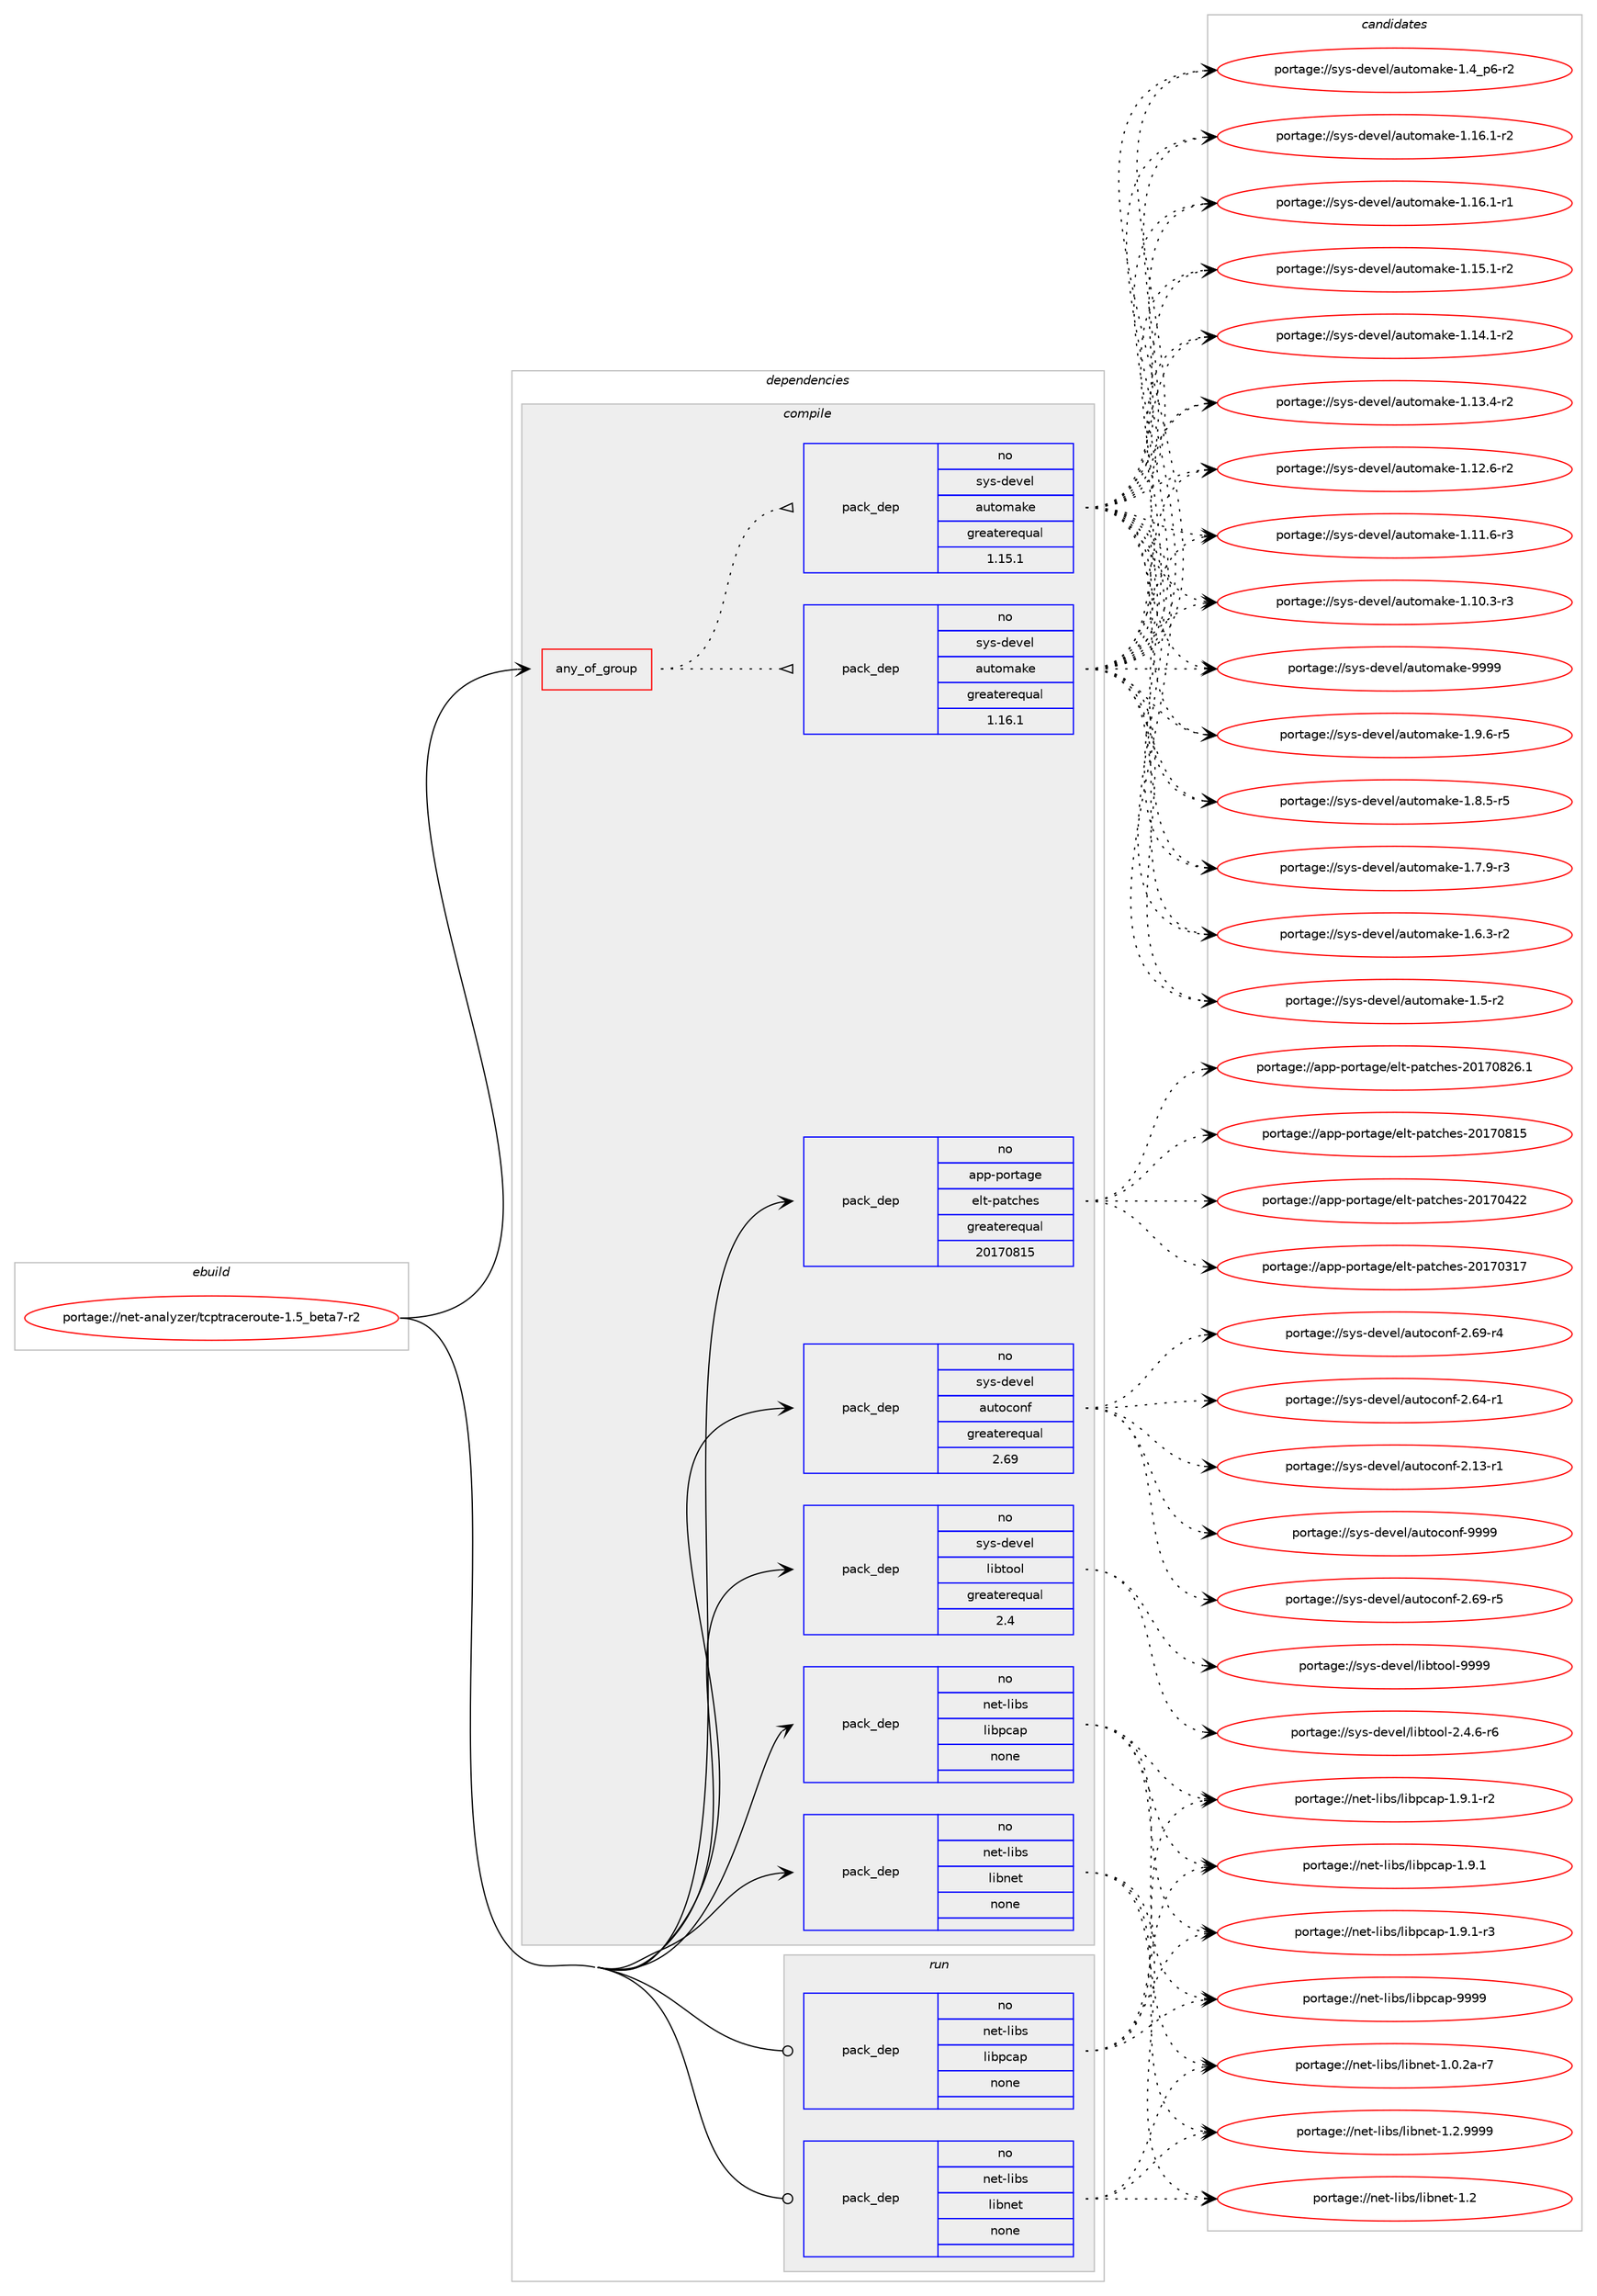digraph prolog {

# *************
# Graph options
# *************

newrank=true;
concentrate=true;
compound=true;
graph [rankdir=LR,fontname=Helvetica,fontsize=10,ranksep=1.5];#, ranksep=2.5, nodesep=0.2];
edge  [arrowhead=vee];
node  [fontname=Helvetica,fontsize=10];

# **********
# The ebuild
# **********

subgraph cluster_leftcol {
color=gray;
rank=same;
label=<<i>ebuild</i>>;
id [label="portage://net-analyzer/tcptraceroute-1.5_beta7-r2", color=red, width=4, href="../net-analyzer/tcptraceroute-1.5_beta7-r2.svg"];
}

# ****************
# The dependencies
# ****************

subgraph cluster_midcol {
color=gray;
label=<<i>dependencies</i>>;
subgraph cluster_compile {
fillcolor="#eeeeee";
style=filled;
label=<<i>compile</i>>;
subgraph any1718 {
dependency99496 [label=<<TABLE BORDER="0" CELLBORDER="1" CELLSPACING="0" CELLPADDING="4"><TR><TD CELLPADDING="10">any_of_group</TD></TR></TABLE>>, shape=none, color=red];subgraph pack74916 {
dependency99497 [label=<<TABLE BORDER="0" CELLBORDER="1" CELLSPACING="0" CELLPADDING="4" WIDTH="220"><TR><TD ROWSPAN="6" CELLPADDING="30">pack_dep</TD></TR><TR><TD WIDTH="110">no</TD></TR><TR><TD>sys-devel</TD></TR><TR><TD>automake</TD></TR><TR><TD>greaterequal</TD></TR><TR><TD>1.16.1</TD></TR></TABLE>>, shape=none, color=blue];
}
dependency99496:e -> dependency99497:w [weight=20,style="dotted",arrowhead="oinv"];
subgraph pack74917 {
dependency99498 [label=<<TABLE BORDER="0" CELLBORDER="1" CELLSPACING="0" CELLPADDING="4" WIDTH="220"><TR><TD ROWSPAN="6" CELLPADDING="30">pack_dep</TD></TR><TR><TD WIDTH="110">no</TD></TR><TR><TD>sys-devel</TD></TR><TR><TD>automake</TD></TR><TR><TD>greaterequal</TD></TR><TR><TD>1.15.1</TD></TR></TABLE>>, shape=none, color=blue];
}
dependency99496:e -> dependency99498:w [weight=20,style="dotted",arrowhead="oinv"];
}
id:e -> dependency99496:w [weight=20,style="solid",arrowhead="vee"];
subgraph pack74918 {
dependency99499 [label=<<TABLE BORDER="0" CELLBORDER="1" CELLSPACING="0" CELLPADDING="4" WIDTH="220"><TR><TD ROWSPAN="6" CELLPADDING="30">pack_dep</TD></TR><TR><TD WIDTH="110">no</TD></TR><TR><TD>app-portage</TD></TR><TR><TD>elt-patches</TD></TR><TR><TD>greaterequal</TD></TR><TR><TD>20170815</TD></TR></TABLE>>, shape=none, color=blue];
}
id:e -> dependency99499:w [weight=20,style="solid",arrowhead="vee"];
subgraph pack74919 {
dependency99500 [label=<<TABLE BORDER="0" CELLBORDER="1" CELLSPACING="0" CELLPADDING="4" WIDTH="220"><TR><TD ROWSPAN="6" CELLPADDING="30">pack_dep</TD></TR><TR><TD WIDTH="110">no</TD></TR><TR><TD>net-libs</TD></TR><TR><TD>libnet</TD></TR><TR><TD>none</TD></TR><TR><TD></TD></TR></TABLE>>, shape=none, color=blue];
}
id:e -> dependency99500:w [weight=20,style="solid",arrowhead="vee"];
subgraph pack74920 {
dependency99501 [label=<<TABLE BORDER="0" CELLBORDER="1" CELLSPACING="0" CELLPADDING="4" WIDTH="220"><TR><TD ROWSPAN="6" CELLPADDING="30">pack_dep</TD></TR><TR><TD WIDTH="110">no</TD></TR><TR><TD>net-libs</TD></TR><TR><TD>libpcap</TD></TR><TR><TD>none</TD></TR><TR><TD></TD></TR></TABLE>>, shape=none, color=blue];
}
id:e -> dependency99501:w [weight=20,style="solid",arrowhead="vee"];
subgraph pack74921 {
dependency99502 [label=<<TABLE BORDER="0" CELLBORDER="1" CELLSPACING="0" CELLPADDING="4" WIDTH="220"><TR><TD ROWSPAN="6" CELLPADDING="30">pack_dep</TD></TR><TR><TD WIDTH="110">no</TD></TR><TR><TD>sys-devel</TD></TR><TR><TD>autoconf</TD></TR><TR><TD>greaterequal</TD></TR><TR><TD>2.69</TD></TR></TABLE>>, shape=none, color=blue];
}
id:e -> dependency99502:w [weight=20,style="solid",arrowhead="vee"];
subgraph pack74922 {
dependency99503 [label=<<TABLE BORDER="0" CELLBORDER="1" CELLSPACING="0" CELLPADDING="4" WIDTH="220"><TR><TD ROWSPAN="6" CELLPADDING="30">pack_dep</TD></TR><TR><TD WIDTH="110">no</TD></TR><TR><TD>sys-devel</TD></TR><TR><TD>libtool</TD></TR><TR><TD>greaterequal</TD></TR><TR><TD>2.4</TD></TR></TABLE>>, shape=none, color=blue];
}
id:e -> dependency99503:w [weight=20,style="solid",arrowhead="vee"];
}
subgraph cluster_compileandrun {
fillcolor="#eeeeee";
style=filled;
label=<<i>compile and run</i>>;
}
subgraph cluster_run {
fillcolor="#eeeeee";
style=filled;
label=<<i>run</i>>;
subgraph pack74923 {
dependency99504 [label=<<TABLE BORDER="0" CELLBORDER="1" CELLSPACING="0" CELLPADDING="4" WIDTH="220"><TR><TD ROWSPAN="6" CELLPADDING="30">pack_dep</TD></TR><TR><TD WIDTH="110">no</TD></TR><TR><TD>net-libs</TD></TR><TR><TD>libnet</TD></TR><TR><TD>none</TD></TR><TR><TD></TD></TR></TABLE>>, shape=none, color=blue];
}
id:e -> dependency99504:w [weight=20,style="solid",arrowhead="odot"];
subgraph pack74924 {
dependency99505 [label=<<TABLE BORDER="0" CELLBORDER="1" CELLSPACING="0" CELLPADDING="4" WIDTH="220"><TR><TD ROWSPAN="6" CELLPADDING="30">pack_dep</TD></TR><TR><TD WIDTH="110">no</TD></TR><TR><TD>net-libs</TD></TR><TR><TD>libpcap</TD></TR><TR><TD>none</TD></TR><TR><TD></TD></TR></TABLE>>, shape=none, color=blue];
}
id:e -> dependency99505:w [weight=20,style="solid",arrowhead="odot"];
}
}

# **************
# The candidates
# **************

subgraph cluster_choices {
rank=same;
color=gray;
label=<<i>candidates</i>>;

subgraph choice74916 {
color=black;
nodesep=1;
choice115121115451001011181011084797117116111109971071014557575757 [label="portage://sys-devel/automake-9999", color=red, width=4,href="../sys-devel/automake-9999.svg"];
choice115121115451001011181011084797117116111109971071014549465746544511453 [label="portage://sys-devel/automake-1.9.6-r5", color=red, width=4,href="../sys-devel/automake-1.9.6-r5.svg"];
choice115121115451001011181011084797117116111109971071014549465646534511453 [label="portage://sys-devel/automake-1.8.5-r5", color=red, width=4,href="../sys-devel/automake-1.8.5-r5.svg"];
choice115121115451001011181011084797117116111109971071014549465546574511451 [label="portage://sys-devel/automake-1.7.9-r3", color=red, width=4,href="../sys-devel/automake-1.7.9-r3.svg"];
choice115121115451001011181011084797117116111109971071014549465446514511450 [label="portage://sys-devel/automake-1.6.3-r2", color=red, width=4,href="../sys-devel/automake-1.6.3-r2.svg"];
choice11512111545100101118101108479711711611110997107101454946534511450 [label="portage://sys-devel/automake-1.5-r2", color=red, width=4,href="../sys-devel/automake-1.5-r2.svg"];
choice115121115451001011181011084797117116111109971071014549465295112544511450 [label="portage://sys-devel/automake-1.4_p6-r2", color=red, width=4,href="../sys-devel/automake-1.4_p6-r2.svg"];
choice11512111545100101118101108479711711611110997107101454946495446494511450 [label="portage://sys-devel/automake-1.16.1-r2", color=red, width=4,href="../sys-devel/automake-1.16.1-r2.svg"];
choice11512111545100101118101108479711711611110997107101454946495446494511449 [label="portage://sys-devel/automake-1.16.1-r1", color=red, width=4,href="../sys-devel/automake-1.16.1-r1.svg"];
choice11512111545100101118101108479711711611110997107101454946495346494511450 [label="portage://sys-devel/automake-1.15.1-r2", color=red, width=4,href="../sys-devel/automake-1.15.1-r2.svg"];
choice11512111545100101118101108479711711611110997107101454946495246494511450 [label="portage://sys-devel/automake-1.14.1-r2", color=red, width=4,href="../sys-devel/automake-1.14.1-r2.svg"];
choice11512111545100101118101108479711711611110997107101454946495146524511450 [label="portage://sys-devel/automake-1.13.4-r2", color=red, width=4,href="../sys-devel/automake-1.13.4-r2.svg"];
choice11512111545100101118101108479711711611110997107101454946495046544511450 [label="portage://sys-devel/automake-1.12.6-r2", color=red, width=4,href="../sys-devel/automake-1.12.6-r2.svg"];
choice11512111545100101118101108479711711611110997107101454946494946544511451 [label="portage://sys-devel/automake-1.11.6-r3", color=red, width=4,href="../sys-devel/automake-1.11.6-r3.svg"];
choice11512111545100101118101108479711711611110997107101454946494846514511451 [label="portage://sys-devel/automake-1.10.3-r3", color=red, width=4,href="../sys-devel/automake-1.10.3-r3.svg"];
dependency99497:e -> choice115121115451001011181011084797117116111109971071014557575757:w [style=dotted,weight="100"];
dependency99497:e -> choice115121115451001011181011084797117116111109971071014549465746544511453:w [style=dotted,weight="100"];
dependency99497:e -> choice115121115451001011181011084797117116111109971071014549465646534511453:w [style=dotted,weight="100"];
dependency99497:e -> choice115121115451001011181011084797117116111109971071014549465546574511451:w [style=dotted,weight="100"];
dependency99497:e -> choice115121115451001011181011084797117116111109971071014549465446514511450:w [style=dotted,weight="100"];
dependency99497:e -> choice11512111545100101118101108479711711611110997107101454946534511450:w [style=dotted,weight="100"];
dependency99497:e -> choice115121115451001011181011084797117116111109971071014549465295112544511450:w [style=dotted,weight="100"];
dependency99497:e -> choice11512111545100101118101108479711711611110997107101454946495446494511450:w [style=dotted,weight="100"];
dependency99497:e -> choice11512111545100101118101108479711711611110997107101454946495446494511449:w [style=dotted,weight="100"];
dependency99497:e -> choice11512111545100101118101108479711711611110997107101454946495346494511450:w [style=dotted,weight="100"];
dependency99497:e -> choice11512111545100101118101108479711711611110997107101454946495246494511450:w [style=dotted,weight="100"];
dependency99497:e -> choice11512111545100101118101108479711711611110997107101454946495146524511450:w [style=dotted,weight="100"];
dependency99497:e -> choice11512111545100101118101108479711711611110997107101454946495046544511450:w [style=dotted,weight="100"];
dependency99497:e -> choice11512111545100101118101108479711711611110997107101454946494946544511451:w [style=dotted,weight="100"];
dependency99497:e -> choice11512111545100101118101108479711711611110997107101454946494846514511451:w [style=dotted,weight="100"];
}
subgraph choice74917 {
color=black;
nodesep=1;
choice115121115451001011181011084797117116111109971071014557575757 [label="portage://sys-devel/automake-9999", color=red, width=4,href="../sys-devel/automake-9999.svg"];
choice115121115451001011181011084797117116111109971071014549465746544511453 [label="portage://sys-devel/automake-1.9.6-r5", color=red, width=4,href="../sys-devel/automake-1.9.6-r5.svg"];
choice115121115451001011181011084797117116111109971071014549465646534511453 [label="portage://sys-devel/automake-1.8.5-r5", color=red, width=4,href="../sys-devel/automake-1.8.5-r5.svg"];
choice115121115451001011181011084797117116111109971071014549465546574511451 [label="portage://sys-devel/automake-1.7.9-r3", color=red, width=4,href="../sys-devel/automake-1.7.9-r3.svg"];
choice115121115451001011181011084797117116111109971071014549465446514511450 [label="portage://sys-devel/automake-1.6.3-r2", color=red, width=4,href="../sys-devel/automake-1.6.3-r2.svg"];
choice11512111545100101118101108479711711611110997107101454946534511450 [label="portage://sys-devel/automake-1.5-r2", color=red, width=4,href="../sys-devel/automake-1.5-r2.svg"];
choice115121115451001011181011084797117116111109971071014549465295112544511450 [label="portage://sys-devel/automake-1.4_p6-r2", color=red, width=4,href="../sys-devel/automake-1.4_p6-r2.svg"];
choice11512111545100101118101108479711711611110997107101454946495446494511450 [label="portage://sys-devel/automake-1.16.1-r2", color=red, width=4,href="../sys-devel/automake-1.16.1-r2.svg"];
choice11512111545100101118101108479711711611110997107101454946495446494511449 [label="portage://sys-devel/automake-1.16.1-r1", color=red, width=4,href="../sys-devel/automake-1.16.1-r1.svg"];
choice11512111545100101118101108479711711611110997107101454946495346494511450 [label="portage://sys-devel/automake-1.15.1-r2", color=red, width=4,href="../sys-devel/automake-1.15.1-r2.svg"];
choice11512111545100101118101108479711711611110997107101454946495246494511450 [label="portage://sys-devel/automake-1.14.1-r2", color=red, width=4,href="../sys-devel/automake-1.14.1-r2.svg"];
choice11512111545100101118101108479711711611110997107101454946495146524511450 [label="portage://sys-devel/automake-1.13.4-r2", color=red, width=4,href="../sys-devel/automake-1.13.4-r2.svg"];
choice11512111545100101118101108479711711611110997107101454946495046544511450 [label="portage://sys-devel/automake-1.12.6-r2", color=red, width=4,href="../sys-devel/automake-1.12.6-r2.svg"];
choice11512111545100101118101108479711711611110997107101454946494946544511451 [label="portage://sys-devel/automake-1.11.6-r3", color=red, width=4,href="../sys-devel/automake-1.11.6-r3.svg"];
choice11512111545100101118101108479711711611110997107101454946494846514511451 [label="portage://sys-devel/automake-1.10.3-r3", color=red, width=4,href="../sys-devel/automake-1.10.3-r3.svg"];
dependency99498:e -> choice115121115451001011181011084797117116111109971071014557575757:w [style=dotted,weight="100"];
dependency99498:e -> choice115121115451001011181011084797117116111109971071014549465746544511453:w [style=dotted,weight="100"];
dependency99498:e -> choice115121115451001011181011084797117116111109971071014549465646534511453:w [style=dotted,weight="100"];
dependency99498:e -> choice115121115451001011181011084797117116111109971071014549465546574511451:w [style=dotted,weight="100"];
dependency99498:e -> choice115121115451001011181011084797117116111109971071014549465446514511450:w [style=dotted,weight="100"];
dependency99498:e -> choice11512111545100101118101108479711711611110997107101454946534511450:w [style=dotted,weight="100"];
dependency99498:e -> choice115121115451001011181011084797117116111109971071014549465295112544511450:w [style=dotted,weight="100"];
dependency99498:e -> choice11512111545100101118101108479711711611110997107101454946495446494511450:w [style=dotted,weight="100"];
dependency99498:e -> choice11512111545100101118101108479711711611110997107101454946495446494511449:w [style=dotted,weight="100"];
dependency99498:e -> choice11512111545100101118101108479711711611110997107101454946495346494511450:w [style=dotted,weight="100"];
dependency99498:e -> choice11512111545100101118101108479711711611110997107101454946495246494511450:w [style=dotted,weight="100"];
dependency99498:e -> choice11512111545100101118101108479711711611110997107101454946495146524511450:w [style=dotted,weight="100"];
dependency99498:e -> choice11512111545100101118101108479711711611110997107101454946495046544511450:w [style=dotted,weight="100"];
dependency99498:e -> choice11512111545100101118101108479711711611110997107101454946494946544511451:w [style=dotted,weight="100"];
dependency99498:e -> choice11512111545100101118101108479711711611110997107101454946494846514511451:w [style=dotted,weight="100"];
}
subgraph choice74918 {
color=black;
nodesep=1;
choice971121124511211111411697103101471011081164511297116991041011154550484955485650544649 [label="portage://app-portage/elt-patches-20170826.1", color=red, width=4,href="../app-portage/elt-patches-20170826.1.svg"];
choice97112112451121111141169710310147101108116451129711699104101115455048495548564953 [label="portage://app-portage/elt-patches-20170815", color=red, width=4,href="../app-portage/elt-patches-20170815.svg"];
choice97112112451121111141169710310147101108116451129711699104101115455048495548525050 [label="portage://app-portage/elt-patches-20170422", color=red, width=4,href="../app-portage/elt-patches-20170422.svg"];
choice97112112451121111141169710310147101108116451129711699104101115455048495548514955 [label="portage://app-portage/elt-patches-20170317", color=red, width=4,href="../app-portage/elt-patches-20170317.svg"];
dependency99499:e -> choice971121124511211111411697103101471011081164511297116991041011154550484955485650544649:w [style=dotted,weight="100"];
dependency99499:e -> choice97112112451121111141169710310147101108116451129711699104101115455048495548564953:w [style=dotted,weight="100"];
dependency99499:e -> choice97112112451121111141169710310147101108116451129711699104101115455048495548525050:w [style=dotted,weight="100"];
dependency99499:e -> choice97112112451121111141169710310147101108116451129711699104101115455048495548514955:w [style=dotted,weight="100"];
}
subgraph choice74919 {
color=black;
nodesep=1;
choice11010111645108105981154710810598110101116454946504657575757 [label="portage://net-libs/libnet-1.2.9999", color=red, width=4,href="../net-libs/libnet-1.2.9999.svg"];
choice1101011164510810598115471081059811010111645494650 [label="portage://net-libs/libnet-1.2", color=red, width=4,href="../net-libs/libnet-1.2.svg"];
choice11010111645108105981154710810598110101116454946484650974511455 [label="portage://net-libs/libnet-1.0.2a-r7", color=red, width=4,href="../net-libs/libnet-1.0.2a-r7.svg"];
dependency99500:e -> choice11010111645108105981154710810598110101116454946504657575757:w [style=dotted,weight="100"];
dependency99500:e -> choice1101011164510810598115471081059811010111645494650:w [style=dotted,weight="100"];
dependency99500:e -> choice11010111645108105981154710810598110101116454946484650974511455:w [style=dotted,weight="100"];
}
subgraph choice74920 {
color=black;
nodesep=1;
choice1101011164510810598115471081059811299971124557575757 [label="portage://net-libs/libpcap-9999", color=red, width=4,href="../net-libs/libpcap-9999.svg"];
choice1101011164510810598115471081059811299971124549465746494511451 [label="portage://net-libs/libpcap-1.9.1-r3", color=red, width=4,href="../net-libs/libpcap-1.9.1-r3.svg"];
choice1101011164510810598115471081059811299971124549465746494511450 [label="portage://net-libs/libpcap-1.9.1-r2", color=red, width=4,href="../net-libs/libpcap-1.9.1-r2.svg"];
choice110101116451081059811547108105981129997112454946574649 [label="portage://net-libs/libpcap-1.9.1", color=red, width=4,href="../net-libs/libpcap-1.9.1.svg"];
dependency99501:e -> choice1101011164510810598115471081059811299971124557575757:w [style=dotted,weight="100"];
dependency99501:e -> choice1101011164510810598115471081059811299971124549465746494511451:w [style=dotted,weight="100"];
dependency99501:e -> choice1101011164510810598115471081059811299971124549465746494511450:w [style=dotted,weight="100"];
dependency99501:e -> choice110101116451081059811547108105981129997112454946574649:w [style=dotted,weight="100"];
}
subgraph choice74921 {
color=black;
nodesep=1;
choice115121115451001011181011084797117116111991111101024557575757 [label="portage://sys-devel/autoconf-9999", color=red, width=4,href="../sys-devel/autoconf-9999.svg"];
choice1151211154510010111810110847971171161119911111010245504654574511453 [label="portage://sys-devel/autoconf-2.69-r5", color=red, width=4,href="../sys-devel/autoconf-2.69-r5.svg"];
choice1151211154510010111810110847971171161119911111010245504654574511452 [label="portage://sys-devel/autoconf-2.69-r4", color=red, width=4,href="../sys-devel/autoconf-2.69-r4.svg"];
choice1151211154510010111810110847971171161119911111010245504654524511449 [label="portage://sys-devel/autoconf-2.64-r1", color=red, width=4,href="../sys-devel/autoconf-2.64-r1.svg"];
choice1151211154510010111810110847971171161119911111010245504649514511449 [label="portage://sys-devel/autoconf-2.13-r1", color=red, width=4,href="../sys-devel/autoconf-2.13-r1.svg"];
dependency99502:e -> choice115121115451001011181011084797117116111991111101024557575757:w [style=dotted,weight="100"];
dependency99502:e -> choice1151211154510010111810110847971171161119911111010245504654574511453:w [style=dotted,weight="100"];
dependency99502:e -> choice1151211154510010111810110847971171161119911111010245504654574511452:w [style=dotted,weight="100"];
dependency99502:e -> choice1151211154510010111810110847971171161119911111010245504654524511449:w [style=dotted,weight="100"];
dependency99502:e -> choice1151211154510010111810110847971171161119911111010245504649514511449:w [style=dotted,weight="100"];
}
subgraph choice74922 {
color=black;
nodesep=1;
choice1151211154510010111810110847108105981161111111084557575757 [label="portage://sys-devel/libtool-9999", color=red, width=4,href="../sys-devel/libtool-9999.svg"];
choice1151211154510010111810110847108105981161111111084550465246544511454 [label="portage://sys-devel/libtool-2.4.6-r6", color=red, width=4,href="../sys-devel/libtool-2.4.6-r6.svg"];
dependency99503:e -> choice1151211154510010111810110847108105981161111111084557575757:w [style=dotted,weight="100"];
dependency99503:e -> choice1151211154510010111810110847108105981161111111084550465246544511454:w [style=dotted,weight="100"];
}
subgraph choice74923 {
color=black;
nodesep=1;
choice11010111645108105981154710810598110101116454946504657575757 [label="portage://net-libs/libnet-1.2.9999", color=red, width=4,href="../net-libs/libnet-1.2.9999.svg"];
choice1101011164510810598115471081059811010111645494650 [label="portage://net-libs/libnet-1.2", color=red, width=4,href="../net-libs/libnet-1.2.svg"];
choice11010111645108105981154710810598110101116454946484650974511455 [label="portage://net-libs/libnet-1.0.2a-r7", color=red, width=4,href="../net-libs/libnet-1.0.2a-r7.svg"];
dependency99504:e -> choice11010111645108105981154710810598110101116454946504657575757:w [style=dotted,weight="100"];
dependency99504:e -> choice1101011164510810598115471081059811010111645494650:w [style=dotted,weight="100"];
dependency99504:e -> choice11010111645108105981154710810598110101116454946484650974511455:w [style=dotted,weight="100"];
}
subgraph choice74924 {
color=black;
nodesep=1;
choice1101011164510810598115471081059811299971124557575757 [label="portage://net-libs/libpcap-9999", color=red, width=4,href="../net-libs/libpcap-9999.svg"];
choice1101011164510810598115471081059811299971124549465746494511451 [label="portage://net-libs/libpcap-1.9.1-r3", color=red, width=4,href="../net-libs/libpcap-1.9.1-r3.svg"];
choice1101011164510810598115471081059811299971124549465746494511450 [label="portage://net-libs/libpcap-1.9.1-r2", color=red, width=4,href="../net-libs/libpcap-1.9.1-r2.svg"];
choice110101116451081059811547108105981129997112454946574649 [label="portage://net-libs/libpcap-1.9.1", color=red, width=4,href="../net-libs/libpcap-1.9.1.svg"];
dependency99505:e -> choice1101011164510810598115471081059811299971124557575757:w [style=dotted,weight="100"];
dependency99505:e -> choice1101011164510810598115471081059811299971124549465746494511451:w [style=dotted,weight="100"];
dependency99505:e -> choice1101011164510810598115471081059811299971124549465746494511450:w [style=dotted,weight="100"];
dependency99505:e -> choice110101116451081059811547108105981129997112454946574649:w [style=dotted,weight="100"];
}
}

}
